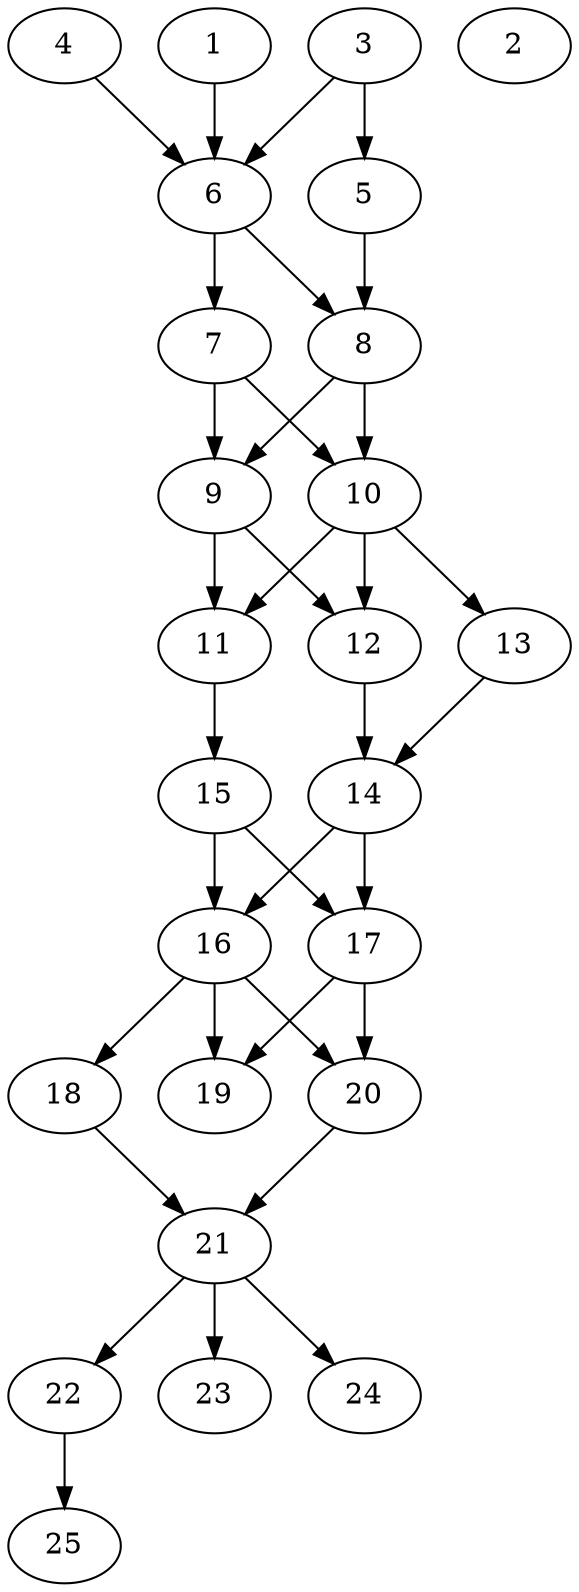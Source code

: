 // DAG automatically generated by daggen at Tue Aug  6 16:26:47 2019
// ./daggen --dot -n 25 --ccr 0.4 --fat 0.4 --regular 0.5 --density 0.8 --mindata 5242880 --maxdata 52428800 
digraph G {
  1 [size="101575680", alpha="0.19", expect_size="40630272"] 
  1 -> 6 [size ="40630272"]
  2 [size="122790400", alpha="0.03", expect_size="49116160"] 
  3 [size="81221120", alpha="0.11", expect_size="32488448"] 
  3 -> 5 [size ="32488448"]
  3 -> 6 [size ="32488448"]
  4 [size="33103360", alpha="0.15", expect_size="13241344"] 
  4 -> 6 [size ="13241344"]
  5 [size="125972480", alpha="0.00", expect_size="50388992"] 
  5 -> 8 [size ="50388992"]
  6 [size="16816640", alpha="0.07", expect_size="6726656"] 
  6 -> 7 [size ="6726656"]
  6 -> 8 [size ="6726656"]
  7 [size="29432320", alpha="0.07", expect_size="11772928"] 
  7 -> 9 [size ="11772928"]
  7 -> 10 [size ="11772928"]
  8 [size="63244800", alpha="0.13", expect_size="25297920"] 
  8 -> 9 [size ="25297920"]
  8 -> 10 [size ="25297920"]
  9 [size="42334720", alpha="0.01", expect_size="16933888"] 
  9 -> 11 [size ="16933888"]
  9 -> 12 [size ="16933888"]
  10 [size="119951360", alpha="0.14", expect_size="47980544"] 
  10 -> 11 [size ="47980544"]
  10 -> 12 [size ="47980544"]
  10 -> 13 [size ="47980544"]
  11 [size="17182720", alpha="0.06", expect_size="6873088"] 
  11 -> 15 [size ="6873088"]
  12 [size="129576960", alpha="0.14", expect_size="51830784"] 
  12 -> 14 [size ="51830784"]
  13 [size="26385920", alpha="0.02", expect_size="10554368"] 
  13 -> 14 [size ="10554368"]
  14 [size="91100160", alpha="0.03", expect_size="36440064"] 
  14 -> 16 [size ="36440064"]
  14 -> 17 [size ="36440064"]
  15 [size="59174400", alpha="0.09", expect_size="23669760"] 
  15 -> 16 [size ="23669760"]
  15 -> 17 [size ="23669760"]
  16 [size="61473280", alpha="0.08", expect_size="24589312"] 
  16 -> 18 [size ="24589312"]
  16 -> 19 [size ="24589312"]
  16 -> 20 [size ="24589312"]
  17 [size="103472640", alpha="0.15", expect_size="41389056"] 
  17 -> 19 [size ="41389056"]
  17 -> 20 [size ="41389056"]
  18 [size="27407360", alpha="0.10", expect_size="10962944"] 
  18 -> 21 [size ="10962944"]
  19 [size="102932480", alpha="0.14", expect_size="41172992"] 
  20 [size="109818880", alpha="0.01", expect_size="43927552"] 
  20 -> 21 [size ="43927552"]
  21 [size="74864640", alpha="0.02", expect_size="29945856"] 
  21 -> 22 [size ="29945856"]
  21 -> 23 [size ="29945856"]
  21 -> 24 [size ="29945856"]
  22 [size="109944320", alpha="0.03", expect_size="43977728"] 
  22 -> 25 [size ="43977728"]
  23 [size="76177920", alpha="0.15", expect_size="30471168"] 
  24 [size="89510400", alpha="0.10", expect_size="35804160"] 
  25 [size="106544640", alpha="0.04", expect_size="42617856"] 
}

